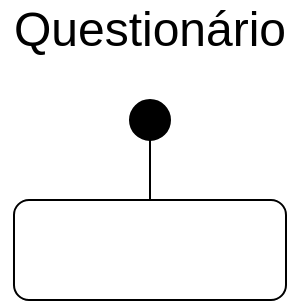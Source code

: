 <mxfile version="24.3.1" type="github">
  <diagram name="Página-1" id="5HAdsHlL2WSGtSlBqKRX">
    <mxGraphModel dx="954" dy="610" grid="1" gridSize="10" guides="1" tooltips="1" connect="1" arrows="1" fold="1" page="1" pageScale="1" pageWidth="827" pageHeight="1169" math="0" shadow="0">
      <root>
        <mxCell id="0" />
        <mxCell id="1" parent="0" />
        <mxCell id="3D-jmyWo4p69tVyf5k3S-1" value="" style="ellipse;whiteSpace=wrap;html=1;aspect=fixed;fillColor=#000000;" vertex="1" parent="1">
          <mxGeometry x="394" y="80" width="20" height="20" as="geometry" />
        </mxCell>
        <mxCell id="3D-jmyWo4p69tVyf5k3S-2" value="" style="rounded=1;whiteSpace=wrap;html=1;" vertex="1" parent="1">
          <mxGeometry x="336" y="130" width="136" height="50" as="geometry" />
        </mxCell>
        <mxCell id="3D-jmyWo4p69tVyf5k3S-3" value="&lt;font style=&quot;font-size: 24px;&quot;&gt;Questionário&lt;/font&gt;" style="text;html=1;align=center;verticalAlign=middle;whiteSpace=wrap;rounded=0;" vertex="1" parent="1">
          <mxGeometry x="329" y="30" width="150" height="30" as="geometry" />
        </mxCell>
        <mxCell id="3D-jmyWo4p69tVyf5k3S-4" value="" style="endArrow=none;html=1;rounded=0;entryX=0.5;entryY=1;entryDx=0;entryDy=0;exitX=0.5;exitY=0;exitDx=0;exitDy=0;" edge="1" parent="1" source="3D-jmyWo4p69tVyf5k3S-2" target="3D-jmyWo4p69tVyf5k3S-1">
          <mxGeometry width="50" height="50" relative="1" as="geometry">
            <mxPoint x="480" y="190" as="sourcePoint" />
            <mxPoint x="530" y="140" as="targetPoint" />
          </mxGeometry>
        </mxCell>
      </root>
    </mxGraphModel>
  </diagram>
</mxfile>

